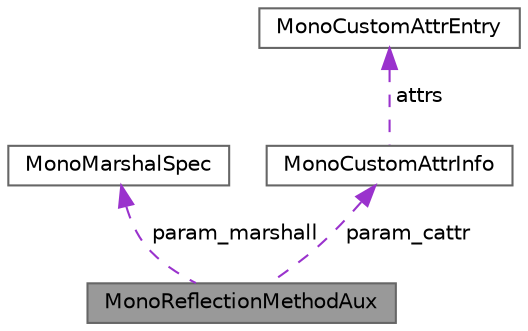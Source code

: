 digraph "MonoReflectionMethodAux"
{
 // LATEX_PDF_SIZE
  bgcolor="transparent";
  edge [fontname=Helvetica,fontsize=10,labelfontname=Helvetica,labelfontsize=10];
  node [fontname=Helvetica,fontsize=10,shape=box,height=0.2,width=0.4];
  Node1 [label="MonoReflectionMethodAux",height=0.2,width=0.4,color="gray40", fillcolor="grey60", style="filled", fontcolor="black",tooltip=" "];
  Node2 -> Node1 [dir="back",color="darkorchid3",style="dashed",label=" param_marshall" ];
  Node2 [label="MonoMarshalSpec",height=0.2,width=0.4,color="gray40", fillcolor="white", style="filled",URL="$struct_mono_marshal_spec.html",tooltip=" "];
  Node3 -> Node1 [dir="back",color="darkorchid3",style="dashed",label=" param_cattr" ];
  Node3 [label="MonoCustomAttrInfo",height=0.2,width=0.4,color="gray40", fillcolor="white", style="filled",URL="$struct_mono_custom_attr_info.html",tooltip=" "];
  Node4 -> Node3 [dir="back",color="darkorchid3",style="dashed",label=" attrs" ];
  Node4 [label="MonoCustomAttrEntry",height=0.2,width=0.4,color="gray40", fillcolor="white", style="filled",URL="$struct_mono_custom_attr_entry.html",tooltip=" "];
}
